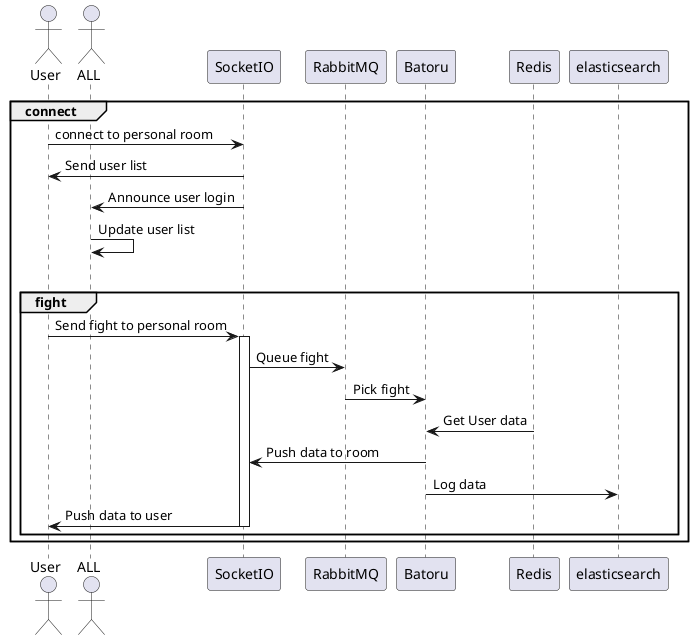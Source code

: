 @startuml
actor User
actor ALL
group connect
    User -> SocketIO: connect to personal room
    SocketIO -> User: Send user list
    SocketIO -> ALL: Announce user login
    ALL -> ALL: Update user list
    |||
    group fight
        User -> SocketIO: Send fight to personal room
        activate SocketIO
        SocketIO -> RabbitMQ: Queue fight
        Batoru <- RabbitMQ: Pick fight
        Batoru <- Redis: Get User data
        Batoru -> SocketIO: Push data to room
        Batoru -> elasticsearch: Log data
        SocketIO -> User: Push data to user
        deactivate SocketIO
    end
end
@enduml